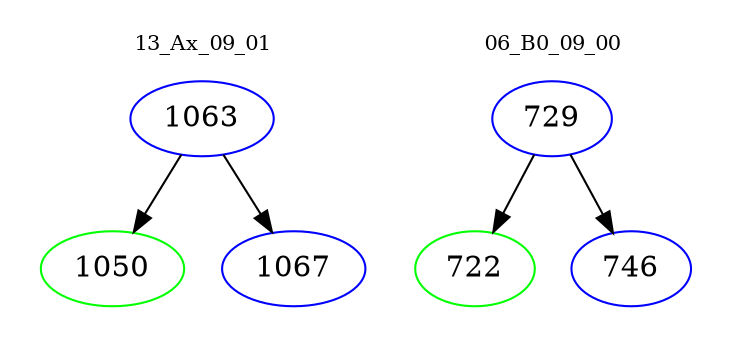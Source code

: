 digraph{
subgraph cluster_0 {
color = white
label = "13_Ax_09_01";
fontsize=10;
T0_1063 [label="1063", color="blue"]
T0_1063 -> T0_1050 [color="black"]
T0_1050 [label="1050", color="green"]
T0_1063 -> T0_1067 [color="black"]
T0_1067 [label="1067", color="blue"]
}
subgraph cluster_1 {
color = white
label = "06_B0_09_00";
fontsize=10;
T1_729 [label="729", color="blue"]
T1_729 -> T1_722 [color="black"]
T1_722 [label="722", color="green"]
T1_729 -> T1_746 [color="black"]
T1_746 [label="746", color="blue"]
}
}
